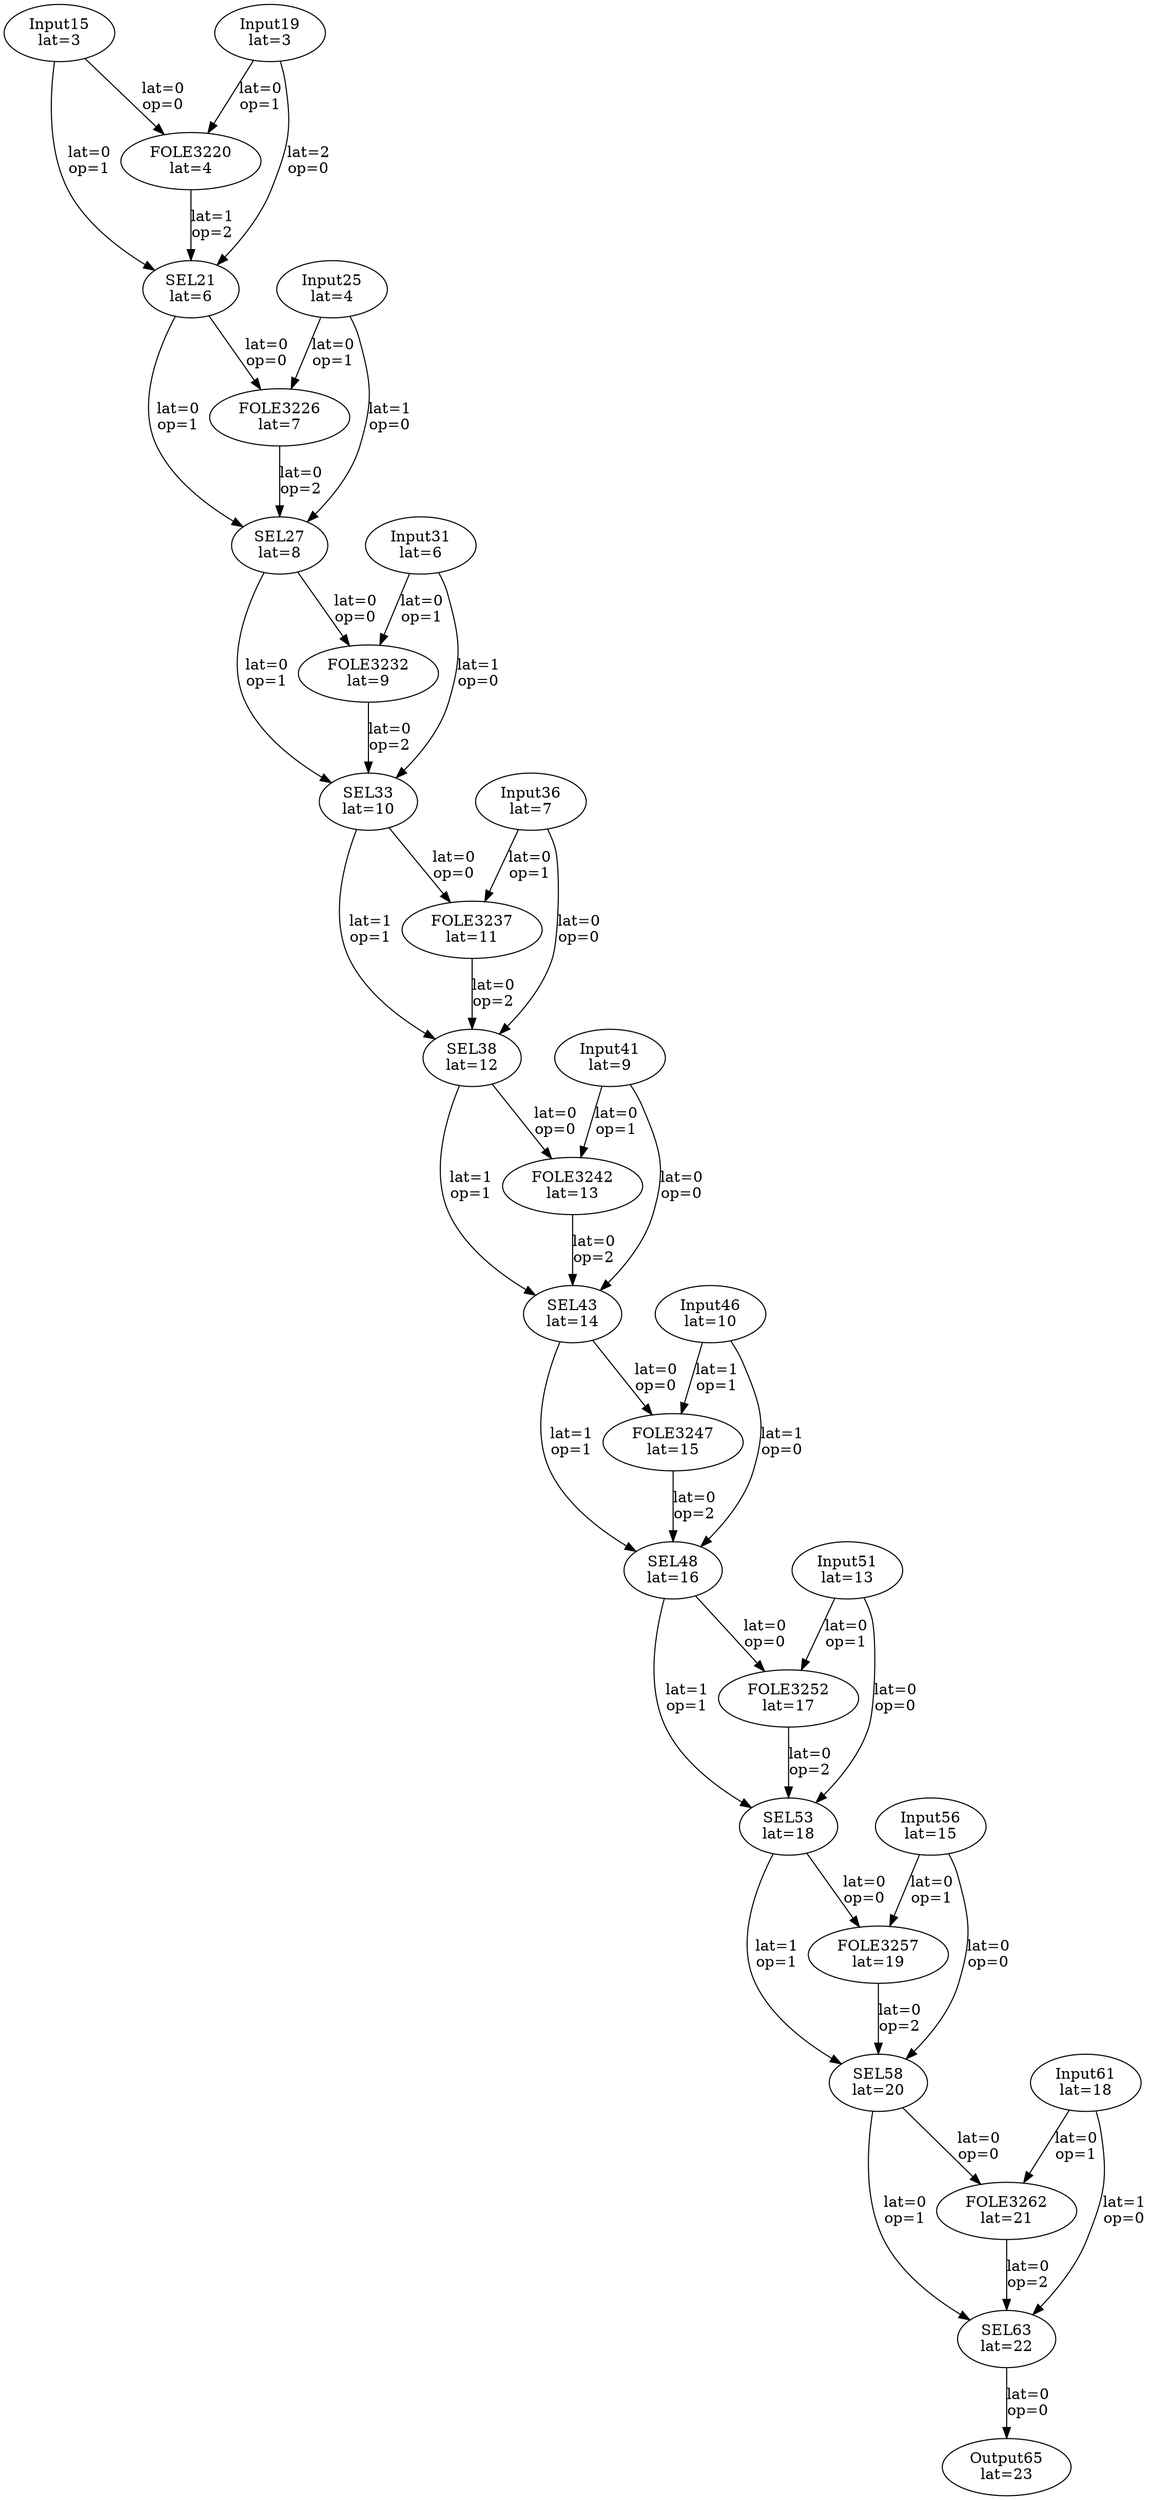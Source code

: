 Digraph G {
"Input15"[label = "\N\nlat=3"];
"Input19"[label = "\N\nlat=3"];
"FOLE3220"[label = "\N\nlat=4"];
"Input15"->"FOLE3220"[label = "lat=0\nop=0"];
"Input19"->"FOLE3220"[label = "lat=0\nop=1"];
"SEL21"[label = "\N\nlat=6"];
"Input19"->"SEL21"[label = "lat=2\nop=0"];
"Input15"->"SEL21"[label = "lat=0\nop=1"];
"FOLE3220"->"SEL21"[label = "lat=1\nop=2"];
"Input25"[label = "\N\nlat=4"];
"FOLE3226"[label = "\N\nlat=7"];
"SEL21"->"FOLE3226"[label = "lat=0\nop=0"];
"Input25"->"FOLE3226"[label = "lat=0\nop=1"];
"SEL27"[label = "\N\nlat=8"];
"Input25"->"SEL27"[label = "lat=1\nop=0"];
"SEL21"->"SEL27"[label = "lat=0\nop=1"];
"FOLE3226"->"SEL27"[label = "lat=0\nop=2"];
"Input31"[label = "\N\nlat=6"];
"FOLE3232"[label = "\N\nlat=9"];
"SEL27"->"FOLE3232"[label = "lat=0\nop=0"];
"Input31"->"FOLE3232"[label = "lat=0\nop=1"];
"SEL33"[label = "\N\nlat=10"];
"Input31"->"SEL33"[label = "lat=1\nop=0"];
"SEL27"->"SEL33"[label = "lat=0\nop=1"];
"FOLE3232"->"SEL33"[label = "lat=0\nop=2"];
"Input36"[label = "\N\nlat=7"];
"FOLE3237"[label = "\N\nlat=11"];
"SEL33"->"FOLE3237"[label = "lat=0\nop=0"];
"Input36"->"FOLE3237"[label = "lat=0\nop=1"];
"SEL38"[label = "\N\nlat=12"];
"Input36"->"SEL38"[label = "lat=0\nop=0"];
"SEL33"->"SEL38"[label = "lat=1\nop=1"];
"FOLE3237"->"SEL38"[label = "lat=0\nop=2"];
"Input41"[label = "\N\nlat=9"];
"FOLE3242"[label = "\N\nlat=13"];
"SEL38"->"FOLE3242"[label = "lat=0\nop=0"];
"Input41"->"FOLE3242"[label = "lat=0\nop=1"];
"SEL43"[label = "\N\nlat=14"];
"Input41"->"SEL43"[label = "lat=0\nop=0"];
"SEL38"->"SEL43"[label = "lat=1\nop=1"];
"FOLE3242"->"SEL43"[label = "lat=0\nop=2"];
"Input46"[label = "\N\nlat=10"];
"FOLE3247"[label = "\N\nlat=15"];
"SEL43"->"FOLE3247"[label = "lat=0\nop=0"];
"Input46"->"FOLE3247"[label = "lat=1\nop=1"];
"SEL48"[label = "\N\nlat=16"];
"Input46"->"SEL48"[label = "lat=1\nop=0"];
"SEL43"->"SEL48"[label = "lat=1\nop=1"];
"FOLE3247"->"SEL48"[label = "lat=0\nop=2"];
"Input51"[label = "\N\nlat=13"];
"FOLE3252"[label = "\N\nlat=17"];
"SEL48"->"FOLE3252"[label = "lat=0\nop=0"];
"Input51"->"FOLE3252"[label = "lat=0\nop=1"];
"SEL53"[label = "\N\nlat=18"];
"Input51"->"SEL53"[label = "lat=0\nop=0"];
"SEL48"->"SEL53"[label = "lat=1\nop=1"];
"FOLE3252"->"SEL53"[label = "lat=0\nop=2"];
"Input56"[label = "\N\nlat=15"];
"FOLE3257"[label = "\N\nlat=19"];
"SEL53"->"FOLE3257"[label = "lat=0\nop=0"];
"Input56"->"FOLE3257"[label = "lat=0\nop=1"];
"SEL58"[label = "\N\nlat=20"];
"Input56"->"SEL58"[label = "lat=0\nop=0"];
"SEL53"->"SEL58"[label = "lat=1\nop=1"];
"FOLE3257"->"SEL58"[label = "lat=0\nop=2"];
"Input61"[label = "\N\nlat=18"];
"FOLE3262"[label = "\N\nlat=21"];
"SEL58"->"FOLE3262"[label = "lat=0\nop=0"];
"Input61"->"FOLE3262"[label = "lat=0\nop=1"];
"SEL63"[label = "\N\nlat=22"];
"Input61"->"SEL63"[label = "lat=1\nop=0"];
"SEL58"->"SEL63"[label = "lat=0\nop=1"];
"FOLE3262"->"SEL63"[label = "lat=0\nop=2"];
"Output65"[label = "\N\nlat=23"];
"SEL63"->"Output65"[label = "lat=0\nop=0"];
}
